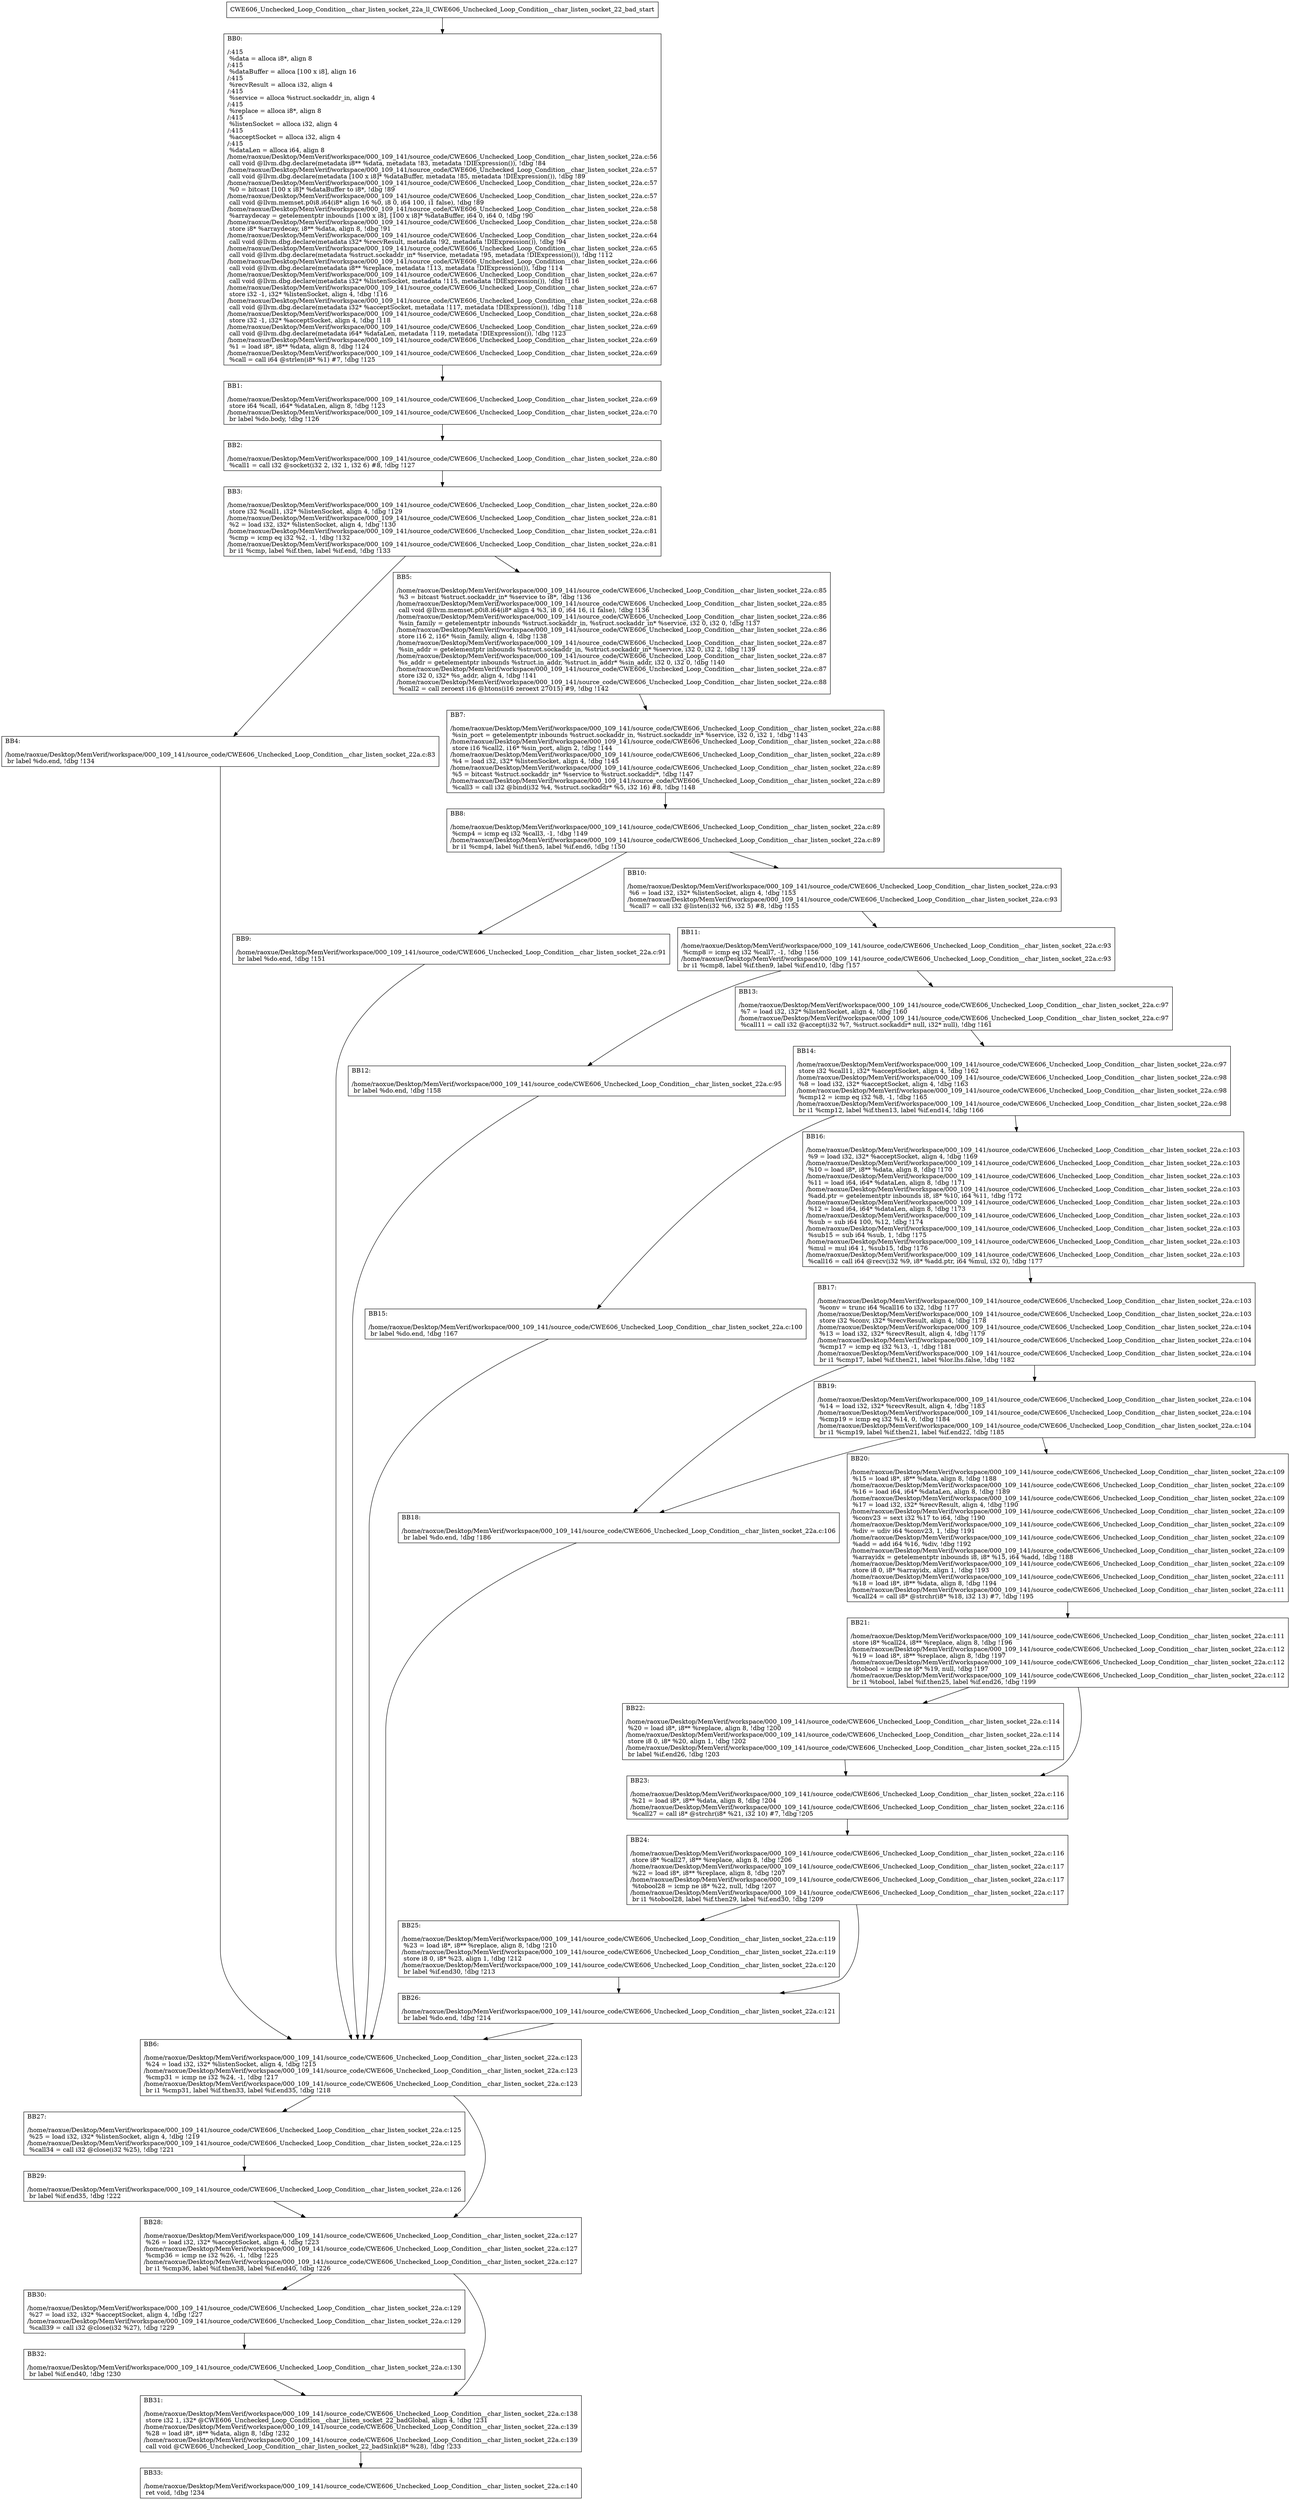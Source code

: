 digraph "CFG for'CWE606_Unchecked_Loop_Condition__char_listen_socket_22a_ll_CWE606_Unchecked_Loop_Condition__char_listen_socket_22_bad' function" {
	BBCWE606_Unchecked_Loop_Condition__char_listen_socket_22a_ll_CWE606_Unchecked_Loop_Condition__char_listen_socket_22_bad_start[shape=record,label="{CWE606_Unchecked_Loop_Condition__char_listen_socket_22a_ll_CWE606_Unchecked_Loop_Condition__char_listen_socket_22_bad_start}"];
	BBCWE606_Unchecked_Loop_Condition__char_listen_socket_22a_ll_CWE606_Unchecked_Loop_Condition__char_listen_socket_22_bad_start-> CWE606_Unchecked_Loop_Condition__char_listen_socket_22a_ll_CWE606_Unchecked_Loop_Condition__char_listen_socket_22_badBB0;
	CWE606_Unchecked_Loop_Condition__char_listen_socket_22a_ll_CWE606_Unchecked_Loop_Condition__char_listen_socket_22_badBB0 [shape=record, label="{BB0:\l\l/:415\l
  %data = alloca i8*, align 8\l
/:415\l
  %dataBuffer = alloca [100 x i8], align 16\l
/:415\l
  %recvResult = alloca i32, align 4\l
/:415\l
  %service = alloca %struct.sockaddr_in, align 4\l
/:415\l
  %replace = alloca i8*, align 8\l
/:415\l
  %listenSocket = alloca i32, align 4\l
/:415\l
  %acceptSocket = alloca i32, align 4\l
/:415\l
  %dataLen = alloca i64, align 8\l
/home/raoxue/Desktop/MemVerif/workspace/000_109_141/source_code/CWE606_Unchecked_Loop_Condition__char_listen_socket_22a.c:56\l
  call void @llvm.dbg.declare(metadata i8** %data, metadata !83, metadata !DIExpression()), !dbg !84\l
/home/raoxue/Desktop/MemVerif/workspace/000_109_141/source_code/CWE606_Unchecked_Loop_Condition__char_listen_socket_22a.c:57\l
  call void @llvm.dbg.declare(metadata [100 x i8]* %dataBuffer, metadata !85, metadata !DIExpression()), !dbg !89\l
/home/raoxue/Desktop/MemVerif/workspace/000_109_141/source_code/CWE606_Unchecked_Loop_Condition__char_listen_socket_22a.c:57\l
  %0 = bitcast [100 x i8]* %dataBuffer to i8*, !dbg !89\l
/home/raoxue/Desktop/MemVerif/workspace/000_109_141/source_code/CWE606_Unchecked_Loop_Condition__char_listen_socket_22a.c:57\l
  call void @llvm.memset.p0i8.i64(i8* align 16 %0, i8 0, i64 100, i1 false), !dbg !89\l
/home/raoxue/Desktop/MemVerif/workspace/000_109_141/source_code/CWE606_Unchecked_Loop_Condition__char_listen_socket_22a.c:58\l
  %arraydecay = getelementptr inbounds [100 x i8], [100 x i8]* %dataBuffer, i64 0, i64 0, !dbg !90\l
/home/raoxue/Desktop/MemVerif/workspace/000_109_141/source_code/CWE606_Unchecked_Loop_Condition__char_listen_socket_22a.c:58\l
  store i8* %arraydecay, i8** %data, align 8, !dbg !91\l
/home/raoxue/Desktop/MemVerif/workspace/000_109_141/source_code/CWE606_Unchecked_Loop_Condition__char_listen_socket_22a.c:64\l
  call void @llvm.dbg.declare(metadata i32* %recvResult, metadata !92, metadata !DIExpression()), !dbg !94\l
/home/raoxue/Desktop/MemVerif/workspace/000_109_141/source_code/CWE606_Unchecked_Loop_Condition__char_listen_socket_22a.c:65\l
  call void @llvm.dbg.declare(metadata %struct.sockaddr_in* %service, metadata !95, metadata !DIExpression()), !dbg !112\l
/home/raoxue/Desktop/MemVerif/workspace/000_109_141/source_code/CWE606_Unchecked_Loop_Condition__char_listen_socket_22a.c:66\l
  call void @llvm.dbg.declare(metadata i8** %replace, metadata !113, metadata !DIExpression()), !dbg !114\l
/home/raoxue/Desktop/MemVerif/workspace/000_109_141/source_code/CWE606_Unchecked_Loop_Condition__char_listen_socket_22a.c:67\l
  call void @llvm.dbg.declare(metadata i32* %listenSocket, metadata !115, metadata !DIExpression()), !dbg !116\l
/home/raoxue/Desktop/MemVerif/workspace/000_109_141/source_code/CWE606_Unchecked_Loop_Condition__char_listen_socket_22a.c:67\l
  store i32 -1, i32* %listenSocket, align 4, !dbg !116\l
/home/raoxue/Desktop/MemVerif/workspace/000_109_141/source_code/CWE606_Unchecked_Loop_Condition__char_listen_socket_22a.c:68\l
  call void @llvm.dbg.declare(metadata i32* %acceptSocket, metadata !117, metadata !DIExpression()), !dbg !118\l
/home/raoxue/Desktop/MemVerif/workspace/000_109_141/source_code/CWE606_Unchecked_Loop_Condition__char_listen_socket_22a.c:68\l
  store i32 -1, i32* %acceptSocket, align 4, !dbg !118\l
/home/raoxue/Desktop/MemVerif/workspace/000_109_141/source_code/CWE606_Unchecked_Loop_Condition__char_listen_socket_22a.c:69\l
  call void @llvm.dbg.declare(metadata i64* %dataLen, metadata !119, metadata !DIExpression()), !dbg !123\l
/home/raoxue/Desktop/MemVerif/workspace/000_109_141/source_code/CWE606_Unchecked_Loop_Condition__char_listen_socket_22a.c:69\l
  %1 = load i8*, i8** %data, align 8, !dbg !124\l
/home/raoxue/Desktop/MemVerif/workspace/000_109_141/source_code/CWE606_Unchecked_Loop_Condition__char_listen_socket_22a.c:69\l
  %call = call i64 @strlen(i8* %1) #7, !dbg !125\l
}"];
	CWE606_Unchecked_Loop_Condition__char_listen_socket_22a_ll_CWE606_Unchecked_Loop_Condition__char_listen_socket_22_badBB0-> CWE606_Unchecked_Loop_Condition__char_listen_socket_22a_ll_CWE606_Unchecked_Loop_Condition__char_listen_socket_22_badBB1;
	CWE606_Unchecked_Loop_Condition__char_listen_socket_22a_ll_CWE606_Unchecked_Loop_Condition__char_listen_socket_22_badBB1 [shape=record, label="{BB1:\l\l/home/raoxue/Desktop/MemVerif/workspace/000_109_141/source_code/CWE606_Unchecked_Loop_Condition__char_listen_socket_22a.c:69\l
  store i64 %call, i64* %dataLen, align 8, !dbg !123\l
/home/raoxue/Desktop/MemVerif/workspace/000_109_141/source_code/CWE606_Unchecked_Loop_Condition__char_listen_socket_22a.c:70\l
  br label %do.body, !dbg !126\l
}"];
	CWE606_Unchecked_Loop_Condition__char_listen_socket_22a_ll_CWE606_Unchecked_Loop_Condition__char_listen_socket_22_badBB1-> CWE606_Unchecked_Loop_Condition__char_listen_socket_22a_ll_CWE606_Unchecked_Loop_Condition__char_listen_socket_22_badBB2;
	CWE606_Unchecked_Loop_Condition__char_listen_socket_22a_ll_CWE606_Unchecked_Loop_Condition__char_listen_socket_22_badBB2 [shape=record, label="{BB2:\l\l/home/raoxue/Desktop/MemVerif/workspace/000_109_141/source_code/CWE606_Unchecked_Loop_Condition__char_listen_socket_22a.c:80\l
  %call1 = call i32 @socket(i32 2, i32 1, i32 6) #8, !dbg !127\l
}"];
	CWE606_Unchecked_Loop_Condition__char_listen_socket_22a_ll_CWE606_Unchecked_Loop_Condition__char_listen_socket_22_badBB2-> CWE606_Unchecked_Loop_Condition__char_listen_socket_22a_ll_CWE606_Unchecked_Loop_Condition__char_listen_socket_22_badBB3;
	CWE606_Unchecked_Loop_Condition__char_listen_socket_22a_ll_CWE606_Unchecked_Loop_Condition__char_listen_socket_22_badBB3 [shape=record, label="{BB3:\l\l/home/raoxue/Desktop/MemVerif/workspace/000_109_141/source_code/CWE606_Unchecked_Loop_Condition__char_listen_socket_22a.c:80\l
  store i32 %call1, i32* %listenSocket, align 4, !dbg !129\l
/home/raoxue/Desktop/MemVerif/workspace/000_109_141/source_code/CWE606_Unchecked_Loop_Condition__char_listen_socket_22a.c:81\l
  %2 = load i32, i32* %listenSocket, align 4, !dbg !130\l
/home/raoxue/Desktop/MemVerif/workspace/000_109_141/source_code/CWE606_Unchecked_Loop_Condition__char_listen_socket_22a.c:81\l
  %cmp = icmp eq i32 %2, -1, !dbg !132\l
/home/raoxue/Desktop/MemVerif/workspace/000_109_141/source_code/CWE606_Unchecked_Loop_Condition__char_listen_socket_22a.c:81\l
  br i1 %cmp, label %if.then, label %if.end, !dbg !133\l
}"];
	CWE606_Unchecked_Loop_Condition__char_listen_socket_22a_ll_CWE606_Unchecked_Loop_Condition__char_listen_socket_22_badBB3-> CWE606_Unchecked_Loop_Condition__char_listen_socket_22a_ll_CWE606_Unchecked_Loop_Condition__char_listen_socket_22_badBB4;
	CWE606_Unchecked_Loop_Condition__char_listen_socket_22a_ll_CWE606_Unchecked_Loop_Condition__char_listen_socket_22_badBB3-> CWE606_Unchecked_Loop_Condition__char_listen_socket_22a_ll_CWE606_Unchecked_Loop_Condition__char_listen_socket_22_badBB5;
	CWE606_Unchecked_Loop_Condition__char_listen_socket_22a_ll_CWE606_Unchecked_Loop_Condition__char_listen_socket_22_badBB4 [shape=record, label="{BB4:\l\l/home/raoxue/Desktop/MemVerif/workspace/000_109_141/source_code/CWE606_Unchecked_Loop_Condition__char_listen_socket_22a.c:83\l
  br label %do.end, !dbg !134\l
}"];
	CWE606_Unchecked_Loop_Condition__char_listen_socket_22a_ll_CWE606_Unchecked_Loop_Condition__char_listen_socket_22_badBB4-> CWE606_Unchecked_Loop_Condition__char_listen_socket_22a_ll_CWE606_Unchecked_Loop_Condition__char_listen_socket_22_badBB6;
	CWE606_Unchecked_Loop_Condition__char_listen_socket_22a_ll_CWE606_Unchecked_Loop_Condition__char_listen_socket_22_badBB5 [shape=record, label="{BB5:\l\l/home/raoxue/Desktop/MemVerif/workspace/000_109_141/source_code/CWE606_Unchecked_Loop_Condition__char_listen_socket_22a.c:85\l
  %3 = bitcast %struct.sockaddr_in* %service to i8*, !dbg !136\l
/home/raoxue/Desktop/MemVerif/workspace/000_109_141/source_code/CWE606_Unchecked_Loop_Condition__char_listen_socket_22a.c:85\l
  call void @llvm.memset.p0i8.i64(i8* align 4 %3, i8 0, i64 16, i1 false), !dbg !136\l
/home/raoxue/Desktop/MemVerif/workspace/000_109_141/source_code/CWE606_Unchecked_Loop_Condition__char_listen_socket_22a.c:86\l
  %sin_family = getelementptr inbounds %struct.sockaddr_in, %struct.sockaddr_in* %service, i32 0, i32 0, !dbg !137\l
/home/raoxue/Desktop/MemVerif/workspace/000_109_141/source_code/CWE606_Unchecked_Loop_Condition__char_listen_socket_22a.c:86\l
  store i16 2, i16* %sin_family, align 4, !dbg !138\l
/home/raoxue/Desktop/MemVerif/workspace/000_109_141/source_code/CWE606_Unchecked_Loop_Condition__char_listen_socket_22a.c:87\l
  %sin_addr = getelementptr inbounds %struct.sockaddr_in, %struct.sockaddr_in* %service, i32 0, i32 2, !dbg !139\l
/home/raoxue/Desktop/MemVerif/workspace/000_109_141/source_code/CWE606_Unchecked_Loop_Condition__char_listen_socket_22a.c:87\l
  %s_addr = getelementptr inbounds %struct.in_addr, %struct.in_addr* %sin_addr, i32 0, i32 0, !dbg !140\l
/home/raoxue/Desktop/MemVerif/workspace/000_109_141/source_code/CWE606_Unchecked_Loop_Condition__char_listen_socket_22a.c:87\l
  store i32 0, i32* %s_addr, align 4, !dbg !141\l
/home/raoxue/Desktop/MemVerif/workspace/000_109_141/source_code/CWE606_Unchecked_Loop_Condition__char_listen_socket_22a.c:88\l
  %call2 = call zeroext i16 @htons(i16 zeroext 27015) #9, !dbg !142\l
}"];
	CWE606_Unchecked_Loop_Condition__char_listen_socket_22a_ll_CWE606_Unchecked_Loop_Condition__char_listen_socket_22_badBB5-> CWE606_Unchecked_Loop_Condition__char_listen_socket_22a_ll_CWE606_Unchecked_Loop_Condition__char_listen_socket_22_badBB7;
	CWE606_Unchecked_Loop_Condition__char_listen_socket_22a_ll_CWE606_Unchecked_Loop_Condition__char_listen_socket_22_badBB7 [shape=record, label="{BB7:\l\l/home/raoxue/Desktop/MemVerif/workspace/000_109_141/source_code/CWE606_Unchecked_Loop_Condition__char_listen_socket_22a.c:88\l
  %sin_port = getelementptr inbounds %struct.sockaddr_in, %struct.sockaddr_in* %service, i32 0, i32 1, !dbg !143\l
/home/raoxue/Desktop/MemVerif/workspace/000_109_141/source_code/CWE606_Unchecked_Loop_Condition__char_listen_socket_22a.c:88\l
  store i16 %call2, i16* %sin_port, align 2, !dbg !144\l
/home/raoxue/Desktop/MemVerif/workspace/000_109_141/source_code/CWE606_Unchecked_Loop_Condition__char_listen_socket_22a.c:89\l
  %4 = load i32, i32* %listenSocket, align 4, !dbg !145\l
/home/raoxue/Desktop/MemVerif/workspace/000_109_141/source_code/CWE606_Unchecked_Loop_Condition__char_listen_socket_22a.c:89\l
  %5 = bitcast %struct.sockaddr_in* %service to %struct.sockaddr*, !dbg !147\l
/home/raoxue/Desktop/MemVerif/workspace/000_109_141/source_code/CWE606_Unchecked_Loop_Condition__char_listen_socket_22a.c:89\l
  %call3 = call i32 @bind(i32 %4, %struct.sockaddr* %5, i32 16) #8, !dbg !148\l
}"];
	CWE606_Unchecked_Loop_Condition__char_listen_socket_22a_ll_CWE606_Unchecked_Loop_Condition__char_listen_socket_22_badBB7-> CWE606_Unchecked_Loop_Condition__char_listen_socket_22a_ll_CWE606_Unchecked_Loop_Condition__char_listen_socket_22_badBB8;
	CWE606_Unchecked_Loop_Condition__char_listen_socket_22a_ll_CWE606_Unchecked_Loop_Condition__char_listen_socket_22_badBB8 [shape=record, label="{BB8:\l\l/home/raoxue/Desktop/MemVerif/workspace/000_109_141/source_code/CWE606_Unchecked_Loop_Condition__char_listen_socket_22a.c:89\l
  %cmp4 = icmp eq i32 %call3, -1, !dbg !149\l
/home/raoxue/Desktop/MemVerif/workspace/000_109_141/source_code/CWE606_Unchecked_Loop_Condition__char_listen_socket_22a.c:89\l
  br i1 %cmp4, label %if.then5, label %if.end6, !dbg !150\l
}"];
	CWE606_Unchecked_Loop_Condition__char_listen_socket_22a_ll_CWE606_Unchecked_Loop_Condition__char_listen_socket_22_badBB8-> CWE606_Unchecked_Loop_Condition__char_listen_socket_22a_ll_CWE606_Unchecked_Loop_Condition__char_listen_socket_22_badBB9;
	CWE606_Unchecked_Loop_Condition__char_listen_socket_22a_ll_CWE606_Unchecked_Loop_Condition__char_listen_socket_22_badBB8-> CWE606_Unchecked_Loop_Condition__char_listen_socket_22a_ll_CWE606_Unchecked_Loop_Condition__char_listen_socket_22_badBB10;
	CWE606_Unchecked_Loop_Condition__char_listen_socket_22a_ll_CWE606_Unchecked_Loop_Condition__char_listen_socket_22_badBB9 [shape=record, label="{BB9:\l\l/home/raoxue/Desktop/MemVerif/workspace/000_109_141/source_code/CWE606_Unchecked_Loop_Condition__char_listen_socket_22a.c:91\l
  br label %do.end, !dbg !151\l
}"];
	CWE606_Unchecked_Loop_Condition__char_listen_socket_22a_ll_CWE606_Unchecked_Loop_Condition__char_listen_socket_22_badBB9-> CWE606_Unchecked_Loop_Condition__char_listen_socket_22a_ll_CWE606_Unchecked_Loop_Condition__char_listen_socket_22_badBB6;
	CWE606_Unchecked_Loop_Condition__char_listen_socket_22a_ll_CWE606_Unchecked_Loop_Condition__char_listen_socket_22_badBB10 [shape=record, label="{BB10:\l\l/home/raoxue/Desktop/MemVerif/workspace/000_109_141/source_code/CWE606_Unchecked_Loop_Condition__char_listen_socket_22a.c:93\l
  %6 = load i32, i32* %listenSocket, align 4, !dbg !153\l
/home/raoxue/Desktop/MemVerif/workspace/000_109_141/source_code/CWE606_Unchecked_Loop_Condition__char_listen_socket_22a.c:93\l
  %call7 = call i32 @listen(i32 %6, i32 5) #8, !dbg !155\l
}"];
	CWE606_Unchecked_Loop_Condition__char_listen_socket_22a_ll_CWE606_Unchecked_Loop_Condition__char_listen_socket_22_badBB10-> CWE606_Unchecked_Loop_Condition__char_listen_socket_22a_ll_CWE606_Unchecked_Loop_Condition__char_listen_socket_22_badBB11;
	CWE606_Unchecked_Loop_Condition__char_listen_socket_22a_ll_CWE606_Unchecked_Loop_Condition__char_listen_socket_22_badBB11 [shape=record, label="{BB11:\l\l/home/raoxue/Desktop/MemVerif/workspace/000_109_141/source_code/CWE606_Unchecked_Loop_Condition__char_listen_socket_22a.c:93\l
  %cmp8 = icmp eq i32 %call7, -1, !dbg !156\l
/home/raoxue/Desktop/MemVerif/workspace/000_109_141/source_code/CWE606_Unchecked_Loop_Condition__char_listen_socket_22a.c:93\l
  br i1 %cmp8, label %if.then9, label %if.end10, !dbg !157\l
}"];
	CWE606_Unchecked_Loop_Condition__char_listen_socket_22a_ll_CWE606_Unchecked_Loop_Condition__char_listen_socket_22_badBB11-> CWE606_Unchecked_Loop_Condition__char_listen_socket_22a_ll_CWE606_Unchecked_Loop_Condition__char_listen_socket_22_badBB12;
	CWE606_Unchecked_Loop_Condition__char_listen_socket_22a_ll_CWE606_Unchecked_Loop_Condition__char_listen_socket_22_badBB11-> CWE606_Unchecked_Loop_Condition__char_listen_socket_22a_ll_CWE606_Unchecked_Loop_Condition__char_listen_socket_22_badBB13;
	CWE606_Unchecked_Loop_Condition__char_listen_socket_22a_ll_CWE606_Unchecked_Loop_Condition__char_listen_socket_22_badBB12 [shape=record, label="{BB12:\l\l/home/raoxue/Desktop/MemVerif/workspace/000_109_141/source_code/CWE606_Unchecked_Loop_Condition__char_listen_socket_22a.c:95\l
  br label %do.end, !dbg !158\l
}"];
	CWE606_Unchecked_Loop_Condition__char_listen_socket_22a_ll_CWE606_Unchecked_Loop_Condition__char_listen_socket_22_badBB12-> CWE606_Unchecked_Loop_Condition__char_listen_socket_22a_ll_CWE606_Unchecked_Loop_Condition__char_listen_socket_22_badBB6;
	CWE606_Unchecked_Loop_Condition__char_listen_socket_22a_ll_CWE606_Unchecked_Loop_Condition__char_listen_socket_22_badBB13 [shape=record, label="{BB13:\l\l/home/raoxue/Desktop/MemVerif/workspace/000_109_141/source_code/CWE606_Unchecked_Loop_Condition__char_listen_socket_22a.c:97\l
  %7 = load i32, i32* %listenSocket, align 4, !dbg !160\l
/home/raoxue/Desktop/MemVerif/workspace/000_109_141/source_code/CWE606_Unchecked_Loop_Condition__char_listen_socket_22a.c:97\l
  %call11 = call i32 @accept(i32 %7, %struct.sockaddr* null, i32* null), !dbg !161\l
}"];
	CWE606_Unchecked_Loop_Condition__char_listen_socket_22a_ll_CWE606_Unchecked_Loop_Condition__char_listen_socket_22_badBB13-> CWE606_Unchecked_Loop_Condition__char_listen_socket_22a_ll_CWE606_Unchecked_Loop_Condition__char_listen_socket_22_badBB14;
	CWE606_Unchecked_Loop_Condition__char_listen_socket_22a_ll_CWE606_Unchecked_Loop_Condition__char_listen_socket_22_badBB14 [shape=record, label="{BB14:\l\l/home/raoxue/Desktop/MemVerif/workspace/000_109_141/source_code/CWE606_Unchecked_Loop_Condition__char_listen_socket_22a.c:97\l
  store i32 %call11, i32* %acceptSocket, align 4, !dbg !162\l
/home/raoxue/Desktop/MemVerif/workspace/000_109_141/source_code/CWE606_Unchecked_Loop_Condition__char_listen_socket_22a.c:98\l
  %8 = load i32, i32* %acceptSocket, align 4, !dbg !163\l
/home/raoxue/Desktop/MemVerif/workspace/000_109_141/source_code/CWE606_Unchecked_Loop_Condition__char_listen_socket_22a.c:98\l
  %cmp12 = icmp eq i32 %8, -1, !dbg !165\l
/home/raoxue/Desktop/MemVerif/workspace/000_109_141/source_code/CWE606_Unchecked_Loop_Condition__char_listen_socket_22a.c:98\l
  br i1 %cmp12, label %if.then13, label %if.end14, !dbg !166\l
}"];
	CWE606_Unchecked_Loop_Condition__char_listen_socket_22a_ll_CWE606_Unchecked_Loop_Condition__char_listen_socket_22_badBB14-> CWE606_Unchecked_Loop_Condition__char_listen_socket_22a_ll_CWE606_Unchecked_Loop_Condition__char_listen_socket_22_badBB15;
	CWE606_Unchecked_Loop_Condition__char_listen_socket_22a_ll_CWE606_Unchecked_Loop_Condition__char_listen_socket_22_badBB14-> CWE606_Unchecked_Loop_Condition__char_listen_socket_22a_ll_CWE606_Unchecked_Loop_Condition__char_listen_socket_22_badBB16;
	CWE606_Unchecked_Loop_Condition__char_listen_socket_22a_ll_CWE606_Unchecked_Loop_Condition__char_listen_socket_22_badBB15 [shape=record, label="{BB15:\l\l/home/raoxue/Desktop/MemVerif/workspace/000_109_141/source_code/CWE606_Unchecked_Loop_Condition__char_listen_socket_22a.c:100\l
  br label %do.end, !dbg !167\l
}"];
	CWE606_Unchecked_Loop_Condition__char_listen_socket_22a_ll_CWE606_Unchecked_Loop_Condition__char_listen_socket_22_badBB15-> CWE606_Unchecked_Loop_Condition__char_listen_socket_22a_ll_CWE606_Unchecked_Loop_Condition__char_listen_socket_22_badBB6;
	CWE606_Unchecked_Loop_Condition__char_listen_socket_22a_ll_CWE606_Unchecked_Loop_Condition__char_listen_socket_22_badBB16 [shape=record, label="{BB16:\l\l/home/raoxue/Desktop/MemVerif/workspace/000_109_141/source_code/CWE606_Unchecked_Loop_Condition__char_listen_socket_22a.c:103\l
  %9 = load i32, i32* %acceptSocket, align 4, !dbg !169\l
/home/raoxue/Desktop/MemVerif/workspace/000_109_141/source_code/CWE606_Unchecked_Loop_Condition__char_listen_socket_22a.c:103\l
  %10 = load i8*, i8** %data, align 8, !dbg !170\l
/home/raoxue/Desktop/MemVerif/workspace/000_109_141/source_code/CWE606_Unchecked_Loop_Condition__char_listen_socket_22a.c:103\l
  %11 = load i64, i64* %dataLen, align 8, !dbg !171\l
/home/raoxue/Desktop/MemVerif/workspace/000_109_141/source_code/CWE606_Unchecked_Loop_Condition__char_listen_socket_22a.c:103\l
  %add.ptr = getelementptr inbounds i8, i8* %10, i64 %11, !dbg !172\l
/home/raoxue/Desktop/MemVerif/workspace/000_109_141/source_code/CWE606_Unchecked_Loop_Condition__char_listen_socket_22a.c:103\l
  %12 = load i64, i64* %dataLen, align 8, !dbg !173\l
/home/raoxue/Desktop/MemVerif/workspace/000_109_141/source_code/CWE606_Unchecked_Loop_Condition__char_listen_socket_22a.c:103\l
  %sub = sub i64 100, %12, !dbg !174\l
/home/raoxue/Desktop/MemVerif/workspace/000_109_141/source_code/CWE606_Unchecked_Loop_Condition__char_listen_socket_22a.c:103\l
  %sub15 = sub i64 %sub, 1, !dbg !175\l
/home/raoxue/Desktop/MemVerif/workspace/000_109_141/source_code/CWE606_Unchecked_Loop_Condition__char_listen_socket_22a.c:103\l
  %mul = mul i64 1, %sub15, !dbg !176\l
/home/raoxue/Desktop/MemVerif/workspace/000_109_141/source_code/CWE606_Unchecked_Loop_Condition__char_listen_socket_22a.c:103\l
  %call16 = call i64 @recv(i32 %9, i8* %add.ptr, i64 %mul, i32 0), !dbg !177\l
}"];
	CWE606_Unchecked_Loop_Condition__char_listen_socket_22a_ll_CWE606_Unchecked_Loop_Condition__char_listen_socket_22_badBB16-> CWE606_Unchecked_Loop_Condition__char_listen_socket_22a_ll_CWE606_Unchecked_Loop_Condition__char_listen_socket_22_badBB17;
	CWE606_Unchecked_Loop_Condition__char_listen_socket_22a_ll_CWE606_Unchecked_Loop_Condition__char_listen_socket_22_badBB17 [shape=record, label="{BB17:\l\l/home/raoxue/Desktop/MemVerif/workspace/000_109_141/source_code/CWE606_Unchecked_Loop_Condition__char_listen_socket_22a.c:103\l
  %conv = trunc i64 %call16 to i32, !dbg !177\l
/home/raoxue/Desktop/MemVerif/workspace/000_109_141/source_code/CWE606_Unchecked_Loop_Condition__char_listen_socket_22a.c:103\l
  store i32 %conv, i32* %recvResult, align 4, !dbg !178\l
/home/raoxue/Desktop/MemVerif/workspace/000_109_141/source_code/CWE606_Unchecked_Loop_Condition__char_listen_socket_22a.c:104\l
  %13 = load i32, i32* %recvResult, align 4, !dbg !179\l
/home/raoxue/Desktop/MemVerif/workspace/000_109_141/source_code/CWE606_Unchecked_Loop_Condition__char_listen_socket_22a.c:104\l
  %cmp17 = icmp eq i32 %13, -1, !dbg !181\l
/home/raoxue/Desktop/MemVerif/workspace/000_109_141/source_code/CWE606_Unchecked_Loop_Condition__char_listen_socket_22a.c:104\l
  br i1 %cmp17, label %if.then21, label %lor.lhs.false, !dbg !182\l
}"];
	CWE606_Unchecked_Loop_Condition__char_listen_socket_22a_ll_CWE606_Unchecked_Loop_Condition__char_listen_socket_22_badBB17-> CWE606_Unchecked_Loop_Condition__char_listen_socket_22a_ll_CWE606_Unchecked_Loop_Condition__char_listen_socket_22_badBB18;
	CWE606_Unchecked_Loop_Condition__char_listen_socket_22a_ll_CWE606_Unchecked_Loop_Condition__char_listen_socket_22_badBB17-> CWE606_Unchecked_Loop_Condition__char_listen_socket_22a_ll_CWE606_Unchecked_Loop_Condition__char_listen_socket_22_badBB19;
	CWE606_Unchecked_Loop_Condition__char_listen_socket_22a_ll_CWE606_Unchecked_Loop_Condition__char_listen_socket_22_badBB19 [shape=record, label="{BB19:\l\l/home/raoxue/Desktop/MemVerif/workspace/000_109_141/source_code/CWE606_Unchecked_Loop_Condition__char_listen_socket_22a.c:104\l
  %14 = load i32, i32* %recvResult, align 4, !dbg !183\l
/home/raoxue/Desktop/MemVerif/workspace/000_109_141/source_code/CWE606_Unchecked_Loop_Condition__char_listen_socket_22a.c:104\l
  %cmp19 = icmp eq i32 %14, 0, !dbg !184\l
/home/raoxue/Desktop/MemVerif/workspace/000_109_141/source_code/CWE606_Unchecked_Loop_Condition__char_listen_socket_22a.c:104\l
  br i1 %cmp19, label %if.then21, label %if.end22, !dbg !185\l
}"];
	CWE606_Unchecked_Loop_Condition__char_listen_socket_22a_ll_CWE606_Unchecked_Loop_Condition__char_listen_socket_22_badBB19-> CWE606_Unchecked_Loop_Condition__char_listen_socket_22a_ll_CWE606_Unchecked_Loop_Condition__char_listen_socket_22_badBB18;
	CWE606_Unchecked_Loop_Condition__char_listen_socket_22a_ll_CWE606_Unchecked_Loop_Condition__char_listen_socket_22_badBB19-> CWE606_Unchecked_Loop_Condition__char_listen_socket_22a_ll_CWE606_Unchecked_Loop_Condition__char_listen_socket_22_badBB20;
	CWE606_Unchecked_Loop_Condition__char_listen_socket_22a_ll_CWE606_Unchecked_Loop_Condition__char_listen_socket_22_badBB18 [shape=record, label="{BB18:\l\l/home/raoxue/Desktop/MemVerif/workspace/000_109_141/source_code/CWE606_Unchecked_Loop_Condition__char_listen_socket_22a.c:106\l
  br label %do.end, !dbg !186\l
}"];
	CWE606_Unchecked_Loop_Condition__char_listen_socket_22a_ll_CWE606_Unchecked_Loop_Condition__char_listen_socket_22_badBB18-> CWE606_Unchecked_Loop_Condition__char_listen_socket_22a_ll_CWE606_Unchecked_Loop_Condition__char_listen_socket_22_badBB6;
	CWE606_Unchecked_Loop_Condition__char_listen_socket_22a_ll_CWE606_Unchecked_Loop_Condition__char_listen_socket_22_badBB20 [shape=record, label="{BB20:\l\l/home/raoxue/Desktop/MemVerif/workspace/000_109_141/source_code/CWE606_Unchecked_Loop_Condition__char_listen_socket_22a.c:109\l
  %15 = load i8*, i8** %data, align 8, !dbg !188\l
/home/raoxue/Desktop/MemVerif/workspace/000_109_141/source_code/CWE606_Unchecked_Loop_Condition__char_listen_socket_22a.c:109\l
  %16 = load i64, i64* %dataLen, align 8, !dbg !189\l
/home/raoxue/Desktop/MemVerif/workspace/000_109_141/source_code/CWE606_Unchecked_Loop_Condition__char_listen_socket_22a.c:109\l
  %17 = load i32, i32* %recvResult, align 4, !dbg !190\l
/home/raoxue/Desktop/MemVerif/workspace/000_109_141/source_code/CWE606_Unchecked_Loop_Condition__char_listen_socket_22a.c:109\l
  %conv23 = sext i32 %17 to i64, !dbg !190\l
/home/raoxue/Desktop/MemVerif/workspace/000_109_141/source_code/CWE606_Unchecked_Loop_Condition__char_listen_socket_22a.c:109\l
  %div = udiv i64 %conv23, 1, !dbg !191\l
/home/raoxue/Desktop/MemVerif/workspace/000_109_141/source_code/CWE606_Unchecked_Loop_Condition__char_listen_socket_22a.c:109\l
  %add = add i64 %16, %div, !dbg !192\l
/home/raoxue/Desktop/MemVerif/workspace/000_109_141/source_code/CWE606_Unchecked_Loop_Condition__char_listen_socket_22a.c:109\l
  %arrayidx = getelementptr inbounds i8, i8* %15, i64 %add, !dbg !188\l
/home/raoxue/Desktop/MemVerif/workspace/000_109_141/source_code/CWE606_Unchecked_Loop_Condition__char_listen_socket_22a.c:109\l
  store i8 0, i8* %arrayidx, align 1, !dbg !193\l
/home/raoxue/Desktop/MemVerif/workspace/000_109_141/source_code/CWE606_Unchecked_Loop_Condition__char_listen_socket_22a.c:111\l
  %18 = load i8*, i8** %data, align 8, !dbg !194\l
/home/raoxue/Desktop/MemVerif/workspace/000_109_141/source_code/CWE606_Unchecked_Loop_Condition__char_listen_socket_22a.c:111\l
  %call24 = call i8* @strchr(i8* %18, i32 13) #7, !dbg !195\l
}"];
	CWE606_Unchecked_Loop_Condition__char_listen_socket_22a_ll_CWE606_Unchecked_Loop_Condition__char_listen_socket_22_badBB20-> CWE606_Unchecked_Loop_Condition__char_listen_socket_22a_ll_CWE606_Unchecked_Loop_Condition__char_listen_socket_22_badBB21;
	CWE606_Unchecked_Loop_Condition__char_listen_socket_22a_ll_CWE606_Unchecked_Loop_Condition__char_listen_socket_22_badBB21 [shape=record, label="{BB21:\l\l/home/raoxue/Desktop/MemVerif/workspace/000_109_141/source_code/CWE606_Unchecked_Loop_Condition__char_listen_socket_22a.c:111\l
  store i8* %call24, i8** %replace, align 8, !dbg !196\l
/home/raoxue/Desktop/MemVerif/workspace/000_109_141/source_code/CWE606_Unchecked_Loop_Condition__char_listen_socket_22a.c:112\l
  %19 = load i8*, i8** %replace, align 8, !dbg !197\l
/home/raoxue/Desktop/MemVerif/workspace/000_109_141/source_code/CWE606_Unchecked_Loop_Condition__char_listen_socket_22a.c:112\l
  %tobool = icmp ne i8* %19, null, !dbg !197\l
/home/raoxue/Desktop/MemVerif/workspace/000_109_141/source_code/CWE606_Unchecked_Loop_Condition__char_listen_socket_22a.c:112\l
  br i1 %tobool, label %if.then25, label %if.end26, !dbg !199\l
}"];
	CWE606_Unchecked_Loop_Condition__char_listen_socket_22a_ll_CWE606_Unchecked_Loop_Condition__char_listen_socket_22_badBB21-> CWE606_Unchecked_Loop_Condition__char_listen_socket_22a_ll_CWE606_Unchecked_Loop_Condition__char_listen_socket_22_badBB22;
	CWE606_Unchecked_Loop_Condition__char_listen_socket_22a_ll_CWE606_Unchecked_Loop_Condition__char_listen_socket_22_badBB21-> CWE606_Unchecked_Loop_Condition__char_listen_socket_22a_ll_CWE606_Unchecked_Loop_Condition__char_listen_socket_22_badBB23;
	CWE606_Unchecked_Loop_Condition__char_listen_socket_22a_ll_CWE606_Unchecked_Loop_Condition__char_listen_socket_22_badBB22 [shape=record, label="{BB22:\l\l/home/raoxue/Desktop/MemVerif/workspace/000_109_141/source_code/CWE606_Unchecked_Loop_Condition__char_listen_socket_22a.c:114\l
  %20 = load i8*, i8** %replace, align 8, !dbg !200\l
/home/raoxue/Desktop/MemVerif/workspace/000_109_141/source_code/CWE606_Unchecked_Loop_Condition__char_listen_socket_22a.c:114\l
  store i8 0, i8* %20, align 1, !dbg !202\l
/home/raoxue/Desktop/MemVerif/workspace/000_109_141/source_code/CWE606_Unchecked_Loop_Condition__char_listen_socket_22a.c:115\l
  br label %if.end26, !dbg !203\l
}"];
	CWE606_Unchecked_Loop_Condition__char_listen_socket_22a_ll_CWE606_Unchecked_Loop_Condition__char_listen_socket_22_badBB22-> CWE606_Unchecked_Loop_Condition__char_listen_socket_22a_ll_CWE606_Unchecked_Loop_Condition__char_listen_socket_22_badBB23;
	CWE606_Unchecked_Loop_Condition__char_listen_socket_22a_ll_CWE606_Unchecked_Loop_Condition__char_listen_socket_22_badBB23 [shape=record, label="{BB23:\l\l/home/raoxue/Desktop/MemVerif/workspace/000_109_141/source_code/CWE606_Unchecked_Loop_Condition__char_listen_socket_22a.c:116\l
  %21 = load i8*, i8** %data, align 8, !dbg !204\l
/home/raoxue/Desktop/MemVerif/workspace/000_109_141/source_code/CWE606_Unchecked_Loop_Condition__char_listen_socket_22a.c:116\l
  %call27 = call i8* @strchr(i8* %21, i32 10) #7, !dbg !205\l
}"];
	CWE606_Unchecked_Loop_Condition__char_listen_socket_22a_ll_CWE606_Unchecked_Loop_Condition__char_listen_socket_22_badBB23-> CWE606_Unchecked_Loop_Condition__char_listen_socket_22a_ll_CWE606_Unchecked_Loop_Condition__char_listen_socket_22_badBB24;
	CWE606_Unchecked_Loop_Condition__char_listen_socket_22a_ll_CWE606_Unchecked_Loop_Condition__char_listen_socket_22_badBB24 [shape=record, label="{BB24:\l\l/home/raoxue/Desktop/MemVerif/workspace/000_109_141/source_code/CWE606_Unchecked_Loop_Condition__char_listen_socket_22a.c:116\l
  store i8* %call27, i8** %replace, align 8, !dbg !206\l
/home/raoxue/Desktop/MemVerif/workspace/000_109_141/source_code/CWE606_Unchecked_Loop_Condition__char_listen_socket_22a.c:117\l
  %22 = load i8*, i8** %replace, align 8, !dbg !207\l
/home/raoxue/Desktop/MemVerif/workspace/000_109_141/source_code/CWE606_Unchecked_Loop_Condition__char_listen_socket_22a.c:117\l
  %tobool28 = icmp ne i8* %22, null, !dbg !207\l
/home/raoxue/Desktop/MemVerif/workspace/000_109_141/source_code/CWE606_Unchecked_Loop_Condition__char_listen_socket_22a.c:117\l
  br i1 %tobool28, label %if.then29, label %if.end30, !dbg !209\l
}"];
	CWE606_Unchecked_Loop_Condition__char_listen_socket_22a_ll_CWE606_Unchecked_Loop_Condition__char_listen_socket_22_badBB24-> CWE606_Unchecked_Loop_Condition__char_listen_socket_22a_ll_CWE606_Unchecked_Loop_Condition__char_listen_socket_22_badBB25;
	CWE606_Unchecked_Loop_Condition__char_listen_socket_22a_ll_CWE606_Unchecked_Loop_Condition__char_listen_socket_22_badBB24-> CWE606_Unchecked_Loop_Condition__char_listen_socket_22a_ll_CWE606_Unchecked_Loop_Condition__char_listen_socket_22_badBB26;
	CWE606_Unchecked_Loop_Condition__char_listen_socket_22a_ll_CWE606_Unchecked_Loop_Condition__char_listen_socket_22_badBB25 [shape=record, label="{BB25:\l\l/home/raoxue/Desktop/MemVerif/workspace/000_109_141/source_code/CWE606_Unchecked_Loop_Condition__char_listen_socket_22a.c:119\l
  %23 = load i8*, i8** %replace, align 8, !dbg !210\l
/home/raoxue/Desktop/MemVerif/workspace/000_109_141/source_code/CWE606_Unchecked_Loop_Condition__char_listen_socket_22a.c:119\l
  store i8 0, i8* %23, align 1, !dbg !212\l
/home/raoxue/Desktop/MemVerif/workspace/000_109_141/source_code/CWE606_Unchecked_Loop_Condition__char_listen_socket_22a.c:120\l
  br label %if.end30, !dbg !213\l
}"];
	CWE606_Unchecked_Loop_Condition__char_listen_socket_22a_ll_CWE606_Unchecked_Loop_Condition__char_listen_socket_22_badBB25-> CWE606_Unchecked_Loop_Condition__char_listen_socket_22a_ll_CWE606_Unchecked_Loop_Condition__char_listen_socket_22_badBB26;
	CWE606_Unchecked_Loop_Condition__char_listen_socket_22a_ll_CWE606_Unchecked_Loop_Condition__char_listen_socket_22_badBB26 [shape=record, label="{BB26:\l\l/home/raoxue/Desktop/MemVerif/workspace/000_109_141/source_code/CWE606_Unchecked_Loop_Condition__char_listen_socket_22a.c:121\l
  br label %do.end, !dbg !214\l
}"];
	CWE606_Unchecked_Loop_Condition__char_listen_socket_22a_ll_CWE606_Unchecked_Loop_Condition__char_listen_socket_22_badBB26-> CWE606_Unchecked_Loop_Condition__char_listen_socket_22a_ll_CWE606_Unchecked_Loop_Condition__char_listen_socket_22_badBB6;
	CWE606_Unchecked_Loop_Condition__char_listen_socket_22a_ll_CWE606_Unchecked_Loop_Condition__char_listen_socket_22_badBB6 [shape=record, label="{BB6:\l\l/home/raoxue/Desktop/MemVerif/workspace/000_109_141/source_code/CWE606_Unchecked_Loop_Condition__char_listen_socket_22a.c:123\l
  %24 = load i32, i32* %listenSocket, align 4, !dbg !215\l
/home/raoxue/Desktop/MemVerif/workspace/000_109_141/source_code/CWE606_Unchecked_Loop_Condition__char_listen_socket_22a.c:123\l
  %cmp31 = icmp ne i32 %24, -1, !dbg !217\l
/home/raoxue/Desktop/MemVerif/workspace/000_109_141/source_code/CWE606_Unchecked_Loop_Condition__char_listen_socket_22a.c:123\l
  br i1 %cmp31, label %if.then33, label %if.end35, !dbg !218\l
}"];
	CWE606_Unchecked_Loop_Condition__char_listen_socket_22a_ll_CWE606_Unchecked_Loop_Condition__char_listen_socket_22_badBB6-> CWE606_Unchecked_Loop_Condition__char_listen_socket_22a_ll_CWE606_Unchecked_Loop_Condition__char_listen_socket_22_badBB27;
	CWE606_Unchecked_Loop_Condition__char_listen_socket_22a_ll_CWE606_Unchecked_Loop_Condition__char_listen_socket_22_badBB6-> CWE606_Unchecked_Loop_Condition__char_listen_socket_22a_ll_CWE606_Unchecked_Loop_Condition__char_listen_socket_22_badBB28;
	CWE606_Unchecked_Loop_Condition__char_listen_socket_22a_ll_CWE606_Unchecked_Loop_Condition__char_listen_socket_22_badBB27 [shape=record, label="{BB27:\l\l/home/raoxue/Desktop/MemVerif/workspace/000_109_141/source_code/CWE606_Unchecked_Loop_Condition__char_listen_socket_22a.c:125\l
  %25 = load i32, i32* %listenSocket, align 4, !dbg !219\l
/home/raoxue/Desktop/MemVerif/workspace/000_109_141/source_code/CWE606_Unchecked_Loop_Condition__char_listen_socket_22a.c:125\l
  %call34 = call i32 @close(i32 %25), !dbg !221\l
}"];
	CWE606_Unchecked_Loop_Condition__char_listen_socket_22a_ll_CWE606_Unchecked_Loop_Condition__char_listen_socket_22_badBB27-> CWE606_Unchecked_Loop_Condition__char_listen_socket_22a_ll_CWE606_Unchecked_Loop_Condition__char_listen_socket_22_badBB29;
	CWE606_Unchecked_Loop_Condition__char_listen_socket_22a_ll_CWE606_Unchecked_Loop_Condition__char_listen_socket_22_badBB29 [shape=record, label="{BB29:\l\l/home/raoxue/Desktop/MemVerif/workspace/000_109_141/source_code/CWE606_Unchecked_Loop_Condition__char_listen_socket_22a.c:126\l
  br label %if.end35, !dbg !222\l
}"];
	CWE606_Unchecked_Loop_Condition__char_listen_socket_22a_ll_CWE606_Unchecked_Loop_Condition__char_listen_socket_22_badBB29-> CWE606_Unchecked_Loop_Condition__char_listen_socket_22a_ll_CWE606_Unchecked_Loop_Condition__char_listen_socket_22_badBB28;
	CWE606_Unchecked_Loop_Condition__char_listen_socket_22a_ll_CWE606_Unchecked_Loop_Condition__char_listen_socket_22_badBB28 [shape=record, label="{BB28:\l\l/home/raoxue/Desktop/MemVerif/workspace/000_109_141/source_code/CWE606_Unchecked_Loop_Condition__char_listen_socket_22a.c:127\l
  %26 = load i32, i32* %acceptSocket, align 4, !dbg !223\l
/home/raoxue/Desktop/MemVerif/workspace/000_109_141/source_code/CWE606_Unchecked_Loop_Condition__char_listen_socket_22a.c:127\l
  %cmp36 = icmp ne i32 %26, -1, !dbg !225\l
/home/raoxue/Desktop/MemVerif/workspace/000_109_141/source_code/CWE606_Unchecked_Loop_Condition__char_listen_socket_22a.c:127\l
  br i1 %cmp36, label %if.then38, label %if.end40, !dbg !226\l
}"];
	CWE606_Unchecked_Loop_Condition__char_listen_socket_22a_ll_CWE606_Unchecked_Loop_Condition__char_listen_socket_22_badBB28-> CWE606_Unchecked_Loop_Condition__char_listen_socket_22a_ll_CWE606_Unchecked_Loop_Condition__char_listen_socket_22_badBB30;
	CWE606_Unchecked_Loop_Condition__char_listen_socket_22a_ll_CWE606_Unchecked_Loop_Condition__char_listen_socket_22_badBB28-> CWE606_Unchecked_Loop_Condition__char_listen_socket_22a_ll_CWE606_Unchecked_Loop_Condition__char_listen_socket_22_badBB31;
	CWE606_Unchecked_Loop_Condition__char_listen_socket_22a_ll_CWE606_Unchecked_Loop_Condition__char_listen_socket_22_badBB30 [shape=record, label="{BB30:\l\l/home/raoxue/Desktop/MemVerif/workspace/000_109_141/source_code/CWE606_Unchecked_Loop_Condition__char_listen_socket_22a.c:129\l
  %27 = load i32, i32* %acceptSocket, align 4, !dbg !227\l
/home/raoxue/Desktop/MemVerif/workspace/000_109_141/source_code/CWE606_Unchecked_Loop_Condition__char_listen_socket_22a.c:129\l
  %call39 = call i32 @close(i32 %27), !dbg !229\l
}"];
	CWE606_Unchecked_Loop_Condition__char_listen_socket_22a_ll_CWE606_Unchecked_Loop_Condition__char_listen_socket_22_badBB30-> CWE606_Unchecked_Loop_Condition__char_listen_socket_22a_ll_CWE606_Unchecked_Loop_Condition__char_listen_socket_22_badBB32;
	CWE606_Unchecked_Loop_Condition__char_listen_socket_22a_ll_CWE606_Unchecked_Loop_Condition__char_listen_socket_22_badBB32 [shape=record, label="{BB32:\l\l/home/raoxue/Desktop/MemVerif/workspace/000_109_141/source_code/CWE606_Unchecked_Loop_Condition__char_listen_socket_22a.c:130\l
  br label %if.end40, !dbg !230\l
}"];
	CWE606_Unchecked_Loop_Condition__char_listen_socket_22a_ll_CWE606_Unchecked_Loop_Condition__char_listen_socket_22_badBB32-> CWE606_Unchecked_Loop_Condition__char_listen_socket_22a_ll_CWE606_Unchecked_Loop_Condition__char_listen_socket_22_badBB31;
	CWE606_Unchecked_Loop_Condition__char_listen_socket_22a_ll_CWE606_Unchecked_Loop_Condition__char_listen_socket_22_badBB31 [shape=record, label="{BB31:\l\l/home/raoxue/Desktop/MemVerif/workspace/000_109_141/source_code/CWE606_Unchecked_Loop_Condition__char_listen_socket_22a.c:138\l
  store i32 1, i32* @CWE606_Unchecked_Loop_Condition__char_listen_socket_22_badGlobal, align 4, !dbg !231\l
/home/raoxue/Desktop/MemVerif/workspace/000_109_141/source_code/CWE606_Unchecked_Loop_Condition__char_listen_socket_22a.c:139\l
  %28 = load i8*, i8** %data, align 8, !dbg !232\l
/home/raoxue/Desktop/MemVerif/workspace/000_109_141/source_code/CWE606_Unchecked_Loop_Condition__char_listen_socket_22a.c:139\l
  call void @CWE606_Unchecked_Loop_Condition__char_listen_socket_22_badSink(i8* %28), !dbg !233\l
}"];
	CWE606_Unchecked_Loop_Condition__char_listen_socket_22a_ll_CWE606_Unchecked_Loop_Condition__char_listen_socket_22_badBB31-> CWE606_Unchecked_Loop_Condition__char_listen_socket_22a_ll_CWE606_Unchecked_Loop_Condition__char_listen_socket_22_badBB33;
	CWE606_Unchecked_Loop_Condition__char_listen_socket_22a_ll_CWE606_Unchecked_Loop_Condition__char_listen_socket_22_badBB33 [shape=record, label="{BB33:\l\l/home/raoxue/Desktop/MemVerif/workspace/000_109_141/source_code/CWE606_Unchecked_Loop_Condition__char_listen_socket_22a.c:140\l
  ret void, !dbg !234\l
}"];
}
